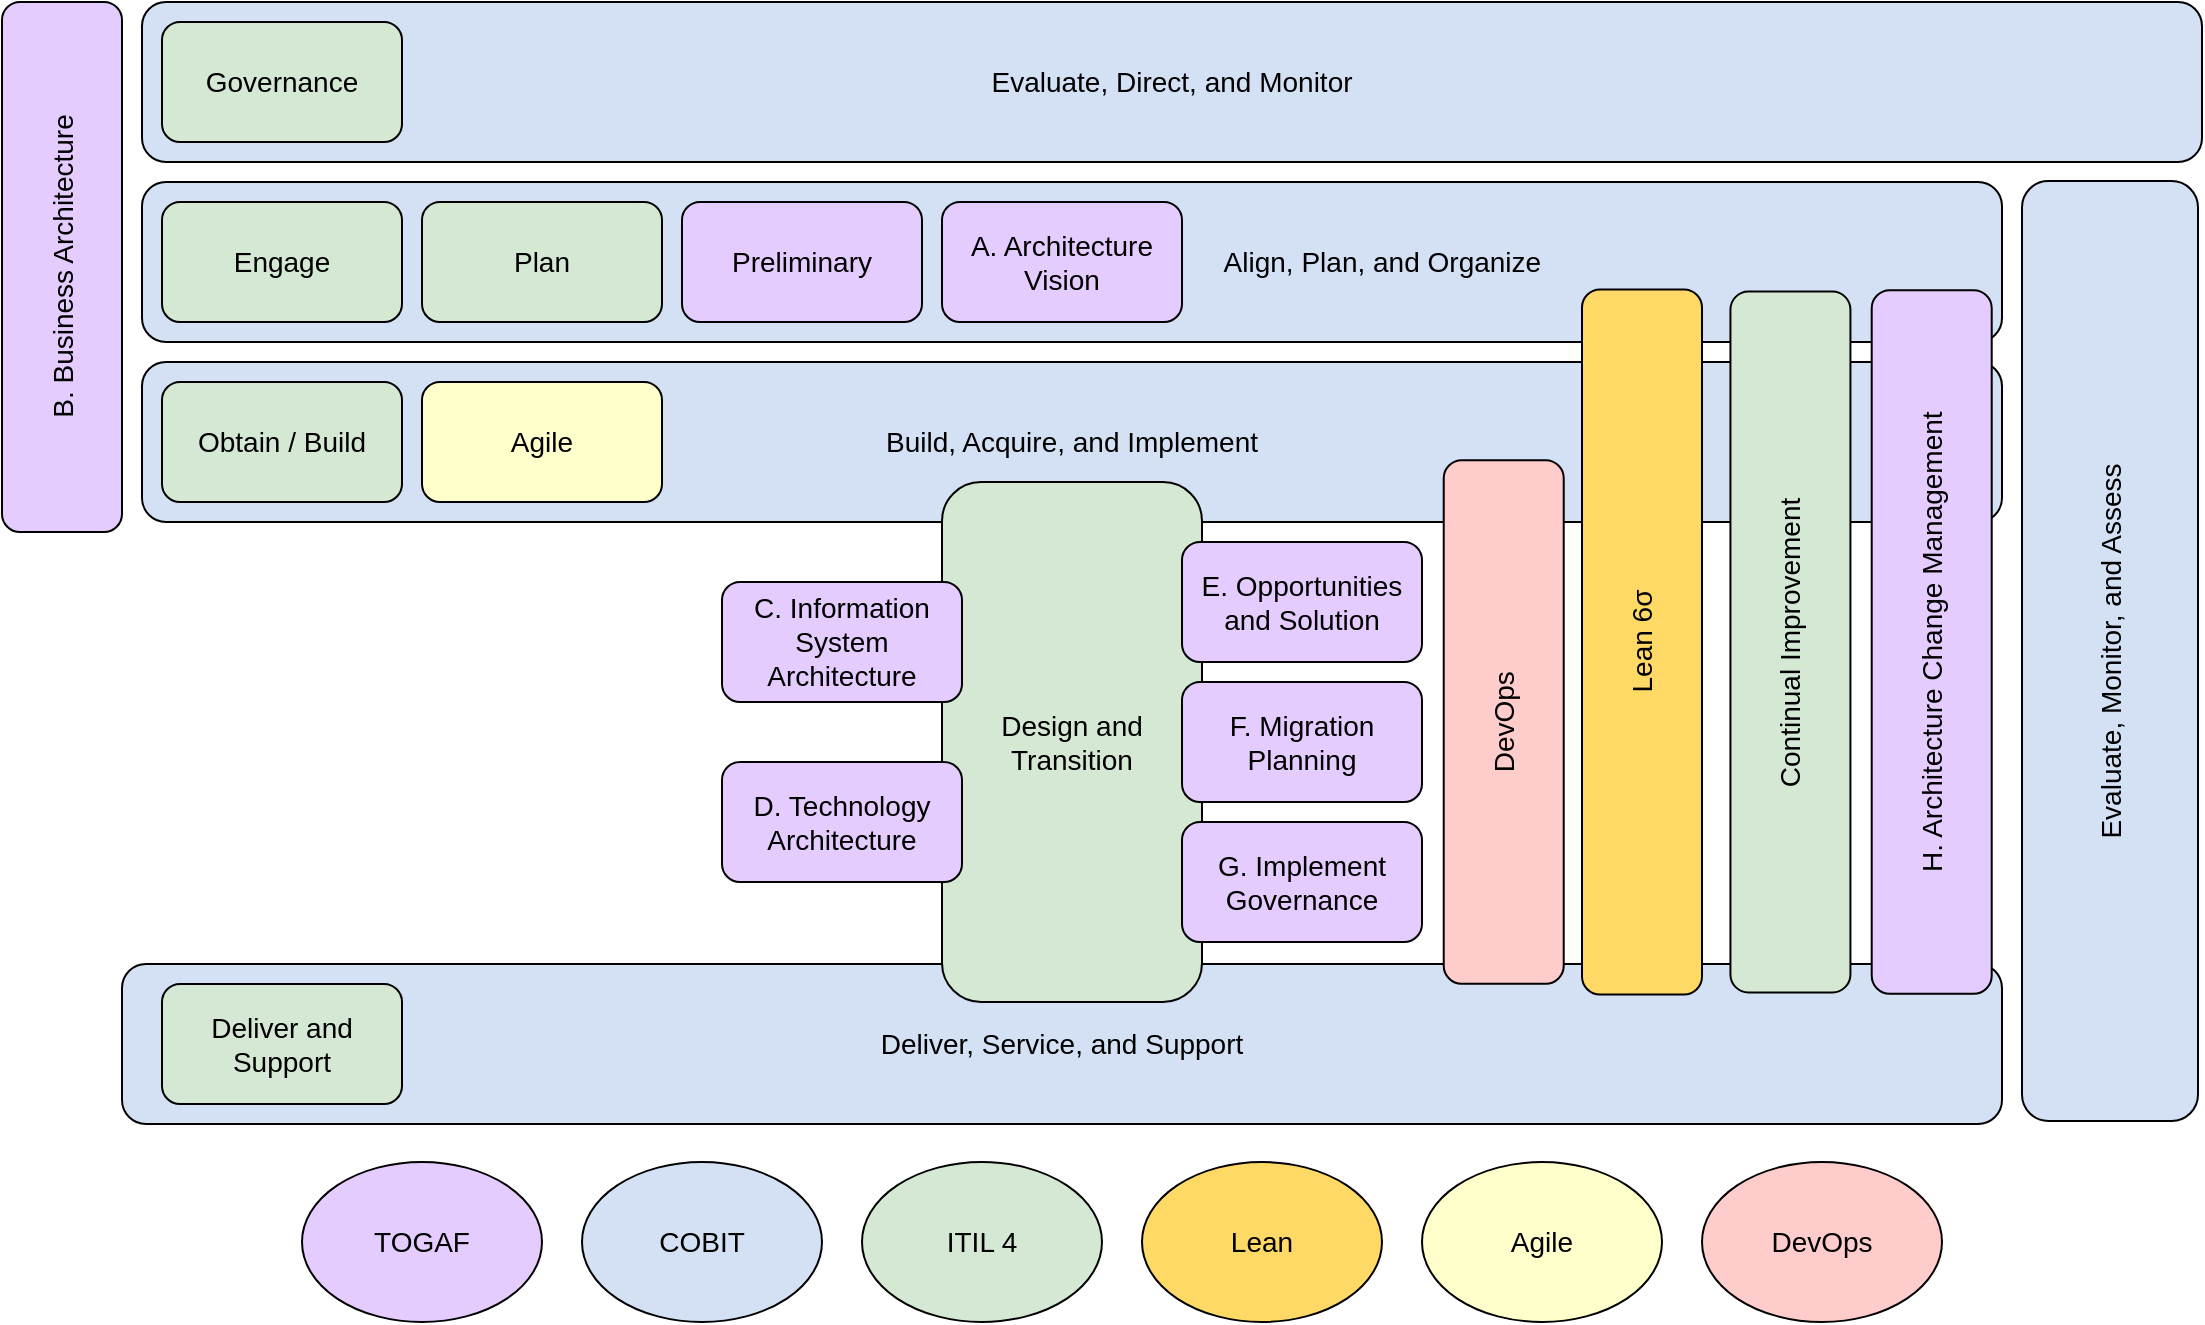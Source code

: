 <mxfile version="13.6.2" type="device"><diagram id="yymawYoKXLxQ8hploX4C" name="Page-1"><mxGraphModel dx="2604" dy="932" grid="1" gridSize="10" guides="1" tooltips="1" connect="1" arrows="1" fold="1" page="1" pageScale="1" pageWidth="850" pageHeight="1100" math="0" shadow="0"><root><mxCell id="0"/><mxCell id="1" parent="0"/><mxCell id="p3DhFhYt2vJXfywtFtWg-1" value="&lt;font style=&quot;font-size: 14px&quot;&gt;Evaluate, Direct, and Monitor&lt;/font&gt;" style="rounded=1;whiteSpace=wrap;html=1;fillColor=#D4E1F5;" vertex="1" parent="1"><mxGeometry x="10" y="160" width="1030" height="80" as="geometry"/></mxCell><mxCell id="p3DhFhYt2vJXfywtFtWg-2" value="&lt;font style=&quot;font-size: 14px&quot;&gt;&amp;nbsp; &amp;nbsp; &amp;nbsp; &amp;nbsp; &amp;nbsp; &amp;nbsp; &amp;nbsp; &amp;nbsp; &amp;nbsp; &amp;nbsp; &amp;nbsp; &amp;nbsp; &amp;nbsp; &amp;nbsp; &amp;nbsp; &amp;nbsp; &amp;nbsp; &amp;nbsp; &amp;nbsp; &amp;nbsp; &amp;nbsp; &amp;nbsp; &amp;nbsp; &amp;nbsp; &amp;nbsp; &amp;nbsp; &amp;nbsp; &amp;nbsp; &amp;nbsp; &amp;nbsp; &amp;nbsp; &amp;nbsp; &amp;nbsp; &amp;nbsp; &amp;nbsp; &amp;nbsp; &amp;nbsp; &amp;nbsp; &amp;nbsp; &amp;nbsp; Align, Plan, and Organize&lt;/font&gt;" style="rounded=1;whiteSpace=wrap;html=1;fillColor=#D4E1F5;" vertex="1" parent="1"><mxGeometry x="10" y="250" width="930" height="80" as="geometry"/></mxCell><mxCell id="p3DhFhYt2vJXfywtFtWg-3" value="&lt;font style=&quot;font-size: 14px&quot;&gt;Build, Acquire, and Implement&lt;/font&gt;" style="rounded=1;whiteSpace=wrap;html=1;fillColor=#D4E1F5;" vertex="1" parent="1"><mxGeometry x="10" y="340" width="930" height="80" as="geometry"/></mxCell><mxCell id="p3DhFhYt2vJXfywtFtWg-4" value="&lt;font style=&quot;font-size: 14px&quot;&gt;Deliver, Service, and Support&lt;/font&gt;" style="rounded=1;whiteSpace=wrap;html=1;fillColor=#D4E1F5;" vertex="1" parent="1"><mxGeometry y="641" width="940" height="80" as="geometry"/></mxCell><mxCell id="p3DhFhYt2vJXfywtFtWg-5" value="&lt;font style=&quot;font-size: 14px&quot;&gt;Governance&lt;/font&gt;" style="rounded=1;whiteSpace=wrap;html=1;fillColor=#D5E8D4;" vertex="1" parent="1"><mxGeometry x="20" y="170" width="120" height="60" as="geometry"/></mxCell><mxCell id="p3DhFhYt2vJXfywtFtWg-7" value="&lt;font style=&quot;font-size: 14px&quot;&gt;Engage&lt;/font&gt;" style="rounded=1;whiteSpace=wrap;html=1;fillColor=#D5E8D4;" vertex="1" parent="1"><mxGeometry x="20" y="260" width="120" height="60" as="geometry"/></mxCell><mxCell id="p3DhFhYt2vJXfywtFtWg-8" value="&lt;font style=&quot;font-size: 14px&quot;&gt;Plan&lt;/font&gt;" style="rounded=1;whiteSpace=wrap;html=1;fillColor=#D5E8D4;" vertex="1" parent="1"><mxGeometry x="150" y="260" width="120" height="60" as="geometry"/></mxCell><mxCell id="p3DhFhYt2vJXfywtFtWg-10" value="&lt;font style=&quot;font-size: 14px&quot;&gt;Obtain / Build&lt;/font&gt;" style="rounded=1;whiteSpace=wrap;html=1;fillColor=#D5E8D4;" vertex="1" parent="1"><mxGeometry x="20" y="350" width="120" height="60" as="geometry"/></mxCell><mxCell id="p3DhFhYt2vJXfywtFtWg-11" value="&lt;font style=&quot;font-size: 14px&quot;&gt;Deliver and Support&lt;/font&gt;" style="rounded=1;whiteSpace=wrap;html=1;fillColor=#D5E8D4;" vertex="1" parent="1"><mxGeometry x="20" y="651" width="120" height="60" as="geometry"/></mxCell><mxCell id="p3DhFhYt2vJXfywtFtWg-12" value="&lt;font style=&quot;font-size: 14px&quot;&gt;Design and &lt;br&gt;Transition&lt;/font&gt;" style="rounded=1;whiteSpace=wrap;html=1;fillColor=#D5E8D4;" vertex="1" parent="1"><mxGeometry x="410" y="400" width="130" height="260" as="geometry"/></mxCell><mxCell id="p3DhFhYt2vJXfywtFtWg-13" value="&lt;font style=&quot;font-size: 14px&quot;&gt;Lean 6σ&lt;/font&gt;" style="rounded=1;whiteSpace=wrap;html=1;rotation=-90;fillColor=#FFD966;" vertex="1" parent="1"><mxGeometry x="583.75" y="450" width="352.5" height="60" as="geometry"/></mxCell><mxCell id="p3DhFhYt2vJXfywtFtWg-14" value="&lt;font style=&quot;font-size: 14px&quot;&gt;Agile&lt;/font&gt;" style="rounded=1;whiteSpace=wrap;html=1;fillColor=#FFFFCC;" vertex="1" parent="1"><mxGeometry x="150" y="350" width="120" height="60" as="geometry"/></mxCell><mxCell id="p3DhFhYt2vJXfywtFtWg-15" value="&lt;font style=&quot;font-size: 14px&quot;&gt;DevOps&lt;/font&gt;" style="rounded=1;whiteSpace=wrap;html=1;rotation=-90;fillColor=#FFCCCC;" vertex="1" parent="1"><mxGeometry x="560" y="490" width="261.73" height="60" as="geometry"/></mxCell><mxCell id="p3DhFhYt2vJXfywtFtWg-17" value="&lt;font style=&quot;font-size: 14px&quot;&gt;Continual Improvement&lt;/font&gt;" style="rounded=1;whiteSpace=wrap;html=1;rotation=-90;fillColor=#D5E8D4;" vertex="1" parent="1"><mxGeometry x="659" y="450" width="350.43" height="60" as="geometry"/></mxCell><mxCell id="p3DhFhYt2vJXfywtFtWg-18" value="&lt;font style=&quot;font-size: 14px&quot;&gt;Evaluate, Monitor, and Assess&lt;/font&gt;" style="rounded=1;whiteSpace=wrap;html=1;fillColor=#D4E1F5;rotation=-90;" vertex="1" parent="1"><mxGeometry x="759" y="440.5" width="470" height="88" as="geometry"/></mxCell><mxCell id="p3DhFhYt2vJXfywtFtWg-19" value="&lt;font style=&quot;font-size: 14px&quot;&gt;H. Architecture Change Management&lt;/font&gt;" style="rounded=1;whiteSpace=wrap;html=1;rotation=-90;fillColor=#E5CCFF;" vertex="1" parent="1"><mxGeometry x="729" y="450" width="351.72" height="60" as="geometry"/></mxCell><mxCell id="p3DhFhYt2vJXfywtFtWg-20" value="&lt;font style=&quot;font-size: 14px&quot;&gt;G. Implement Governance&lt;/font&gt;" style="rounded=1;whiteSpace=wrap;html=1;rotation=0;fillColor=#E5CCFF;" vertex="1" parent="1"><mxGeometry x="530" y="570" width="120" height="60" as="geometry"/></mxCell><mxCell id="p3DhFhYt2vJXfywtFtWg-21" value="&lt;font style=&quot;font-size: 14px&quot;&gt;F. Migration Planning&lt;/font&gt;" style="rounded=1;whiteSpace=wrap;html=1;rotation=0;fillColor=#E5CCFF;" vertex="1" parent="1"><mxGeometry x="530" y="500" width="120" height="60" as="geometry"/></mxCell><mxCell id="p3DhFhYt2vJXfywtFtWg-22" value="&lt;font style=&quot;font-size: 14px&quot;&gt;E. Opportunities and Solution&lt;/font&gt;" style="rounded=1;whiteSpace=wrap;html=1;rotation=0;fillColor=#E5CCFF;" vertex="1" parent="1"><mxGeometry x="530" y="430" width="120" height="60" as="geometry"/></mxCell><mxCell id="p3DhFhYt2vJXfywtFtWg-23" value="&lt;font style=&quot;font-size: 14px&quot;&gt;A. Architecture Vision&lt;/font&gt;" style="rounded=1;whiteSpace=wrap;html=1;rotation=0;fillColor=#E5CCFF;" vertex="1" parent="1"><mxGeometry x="410" y="260" width="120" height="60" as="geometry"/></mxCell><mxCell id="p3DhFhYt2vJXfywtFtWg-24" value="&lt;font style=&quot;font-size: 14px&quot;&gt;B. Business Architecture&lt;/font&gt;" style="rounded=1;whiteSpace=wrap;html=1;rotation=-90;fillColor=#E5CCFF;" vertex="1" parent="1"><mxGeometry x="-162.5" y="262.5" width="265" height="60" as="geometry"/></mxCell><mxCell id="p3DhFhYt2vJXfywtFtWg-25" value="&lt;font style=&quot;font-size: 14px&quot;&gt;C. Information System Architecture&lt;/font&gt;" style="rounded=1;whiteSpace=wrap;html=1;rotation=0;fillColor=#E5CCFF;" vertex="1" parent="1"><mxGeometry x="300" y="450" width="120" height="60" as="geometry"/></mxCell><mxCell id="p3DhFhYt2vJXfywtFtWg-26" value="&lt;font style=&quot;font-size: 14px&quot;&gt;D. Technology Architecture&lt;/font&gt;" style="rounded=1;whiteSpace=wrap;html=1;rotation=0;fillColor=#E5CCFF;" vertex="1" parent="1"><mxGeometry x="300" y="540" width="120" height="60" as="geometry"/></mxCell><mxCell id="p3DhFhYt2vJXfywtFtWg-27" value="&lt;font style=&quot;font-size: 14px&quot;&gt;Preliminary&lt;/font&gt;" style="rounded=1;whiteSpace=wrap;html=1;rotation=0;fillColor=#E5CCFF;" vertex="1" parent="1"><mxGeometry x="280" y="260" width="120" height="60" as="geometry"/></mxCell><mxCell id="p3DhFhYt2vJXfywtFtWg-30" value="&lt;font style=&quot;font-size: 14px&quot;&gt;TOGAF&lt;/font&gt;" style="ellipse;whiteSpace=wrap;html=1;fillColor=#E5CCFF;" vertex="1" parent="1"><mxGeometry x="90" y="740" width="120" height="80" as="geometry"/></mxCell><mxCell id="p3DhFhYt2vJXfywtFtWg-31" value="&lt;font style=&quot;font-size: 14px&quot;&gt;COBIT&lt;/font&gt;" style="ellipse;whiteSpace=wrap;html=1;fillColor=#D4E1F5;" vertex="1" parent="1"><mxGeometry x="230" y="740" width="120" height="80" as="geometry"/></mxCell><mxCell id="p3DhFhYt2vJXfywtFtWg-32" value="&lt;font style=&quot;font-size: 14px&quot;&gt;ITIL 4&lt;/font&gt;" style="ellipse;whiteSpace=wrap;html=1;fillColor=#D5E8D4;" vertex="1" parent="1"><mxGeometry x="370" y="740" width="120" height="80" as="geometry"/></mxCell><mxCell id="p3DhFhYt2vJXfywtFtWg-33" value="&lt;font style=&quot;font-size: 14px&quot;&gt;Lean&lt;/font&gt;" style="ellipse;whiteSpace=wrap;html=1;fillColor=#FFD966;" vertex="1" parent="1"><mxGeometry x="510" y="740" width="120" height="80" as="geometry"/></mxCell><mxCell id="p3DhFhYt2vJXfywtFtWg-34" value="&lt;font style=&quot;font-size: 14px&quot;&gt;Agile&lt;/font&gt;" style="ellipse;whiteSpace=wrap;html=1;fillColor=#FFFFCC;" vertex="1" parent="1"><mxGeometry x="650" y="740" width="120" height="80" as="geometry"/></mxCell><mxCell id="p3DhFhYt2vJXfywtFtWg-35" value="&lt;font style=&quot;font-size: 14px&quot;&gt;DevOps&lt;/font&gt;" style="ellipse;whiteSpace=wrap;html=1;fillColor=#FFCCCC;" vertex="1" parent="1"><mxGeometry x="790" y="740" width="120" height="80" as="geometry"/></mxCell></root></mxGraphModel></diagram></mxfile>

